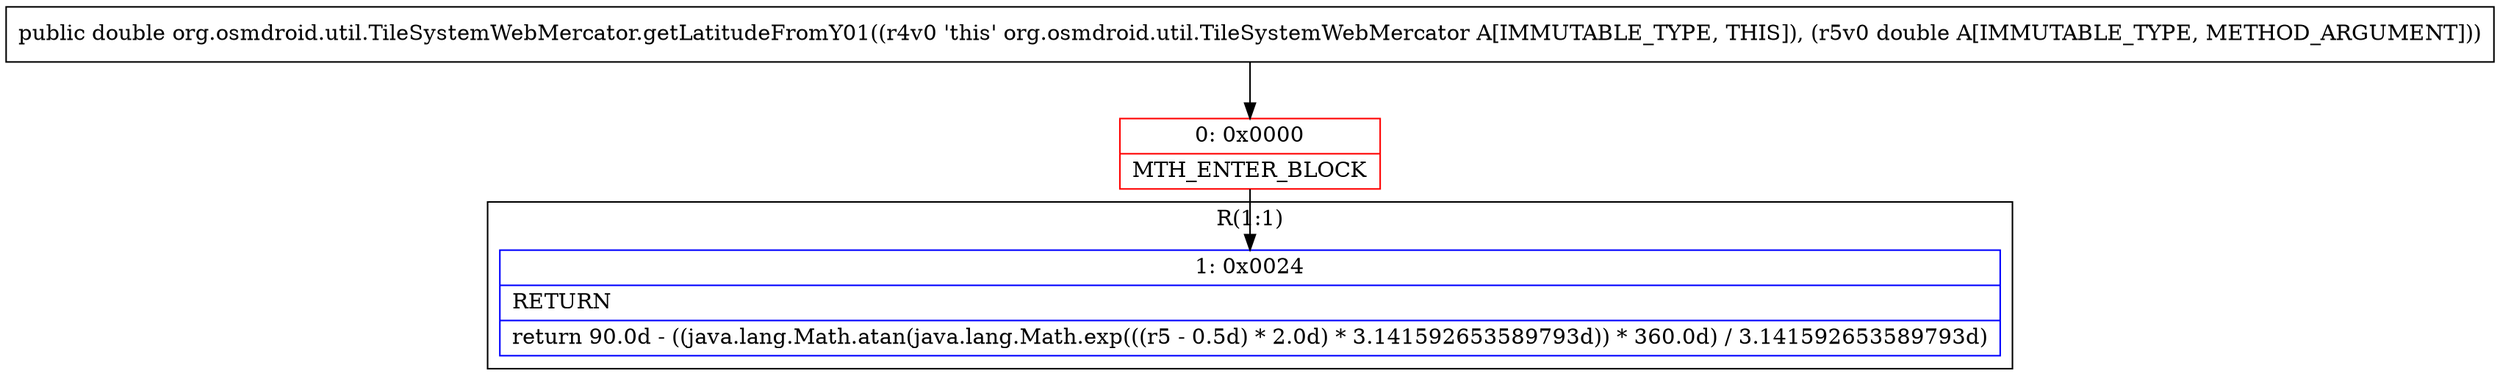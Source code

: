 digraph "CFG fororg.osmdroid.util.TileSystemWebMercator.getLatitudeFromY01(D)D" {
subgraph cluster_Region_1225891407 {
label = "R(1:1)";
node [shape=record,color=blue];
Node_1 [shape=record,label="{1\:\ 0x0024|RETURN\l|return 90.0d \- ((java.lang.Math.atan(java.lang.Math.exp(((r5 \- 0.5d) * 2.0d) * 3.141592653589793d)) * 360.0d) \/ 3.141592653589793d)\l}"];
}
Node_0 [shape=record,color=red,label="{0\:\ 0x0000|MTH_ENTER_BLOCK\l}"];
MethodNode[shape=record,label="{public double org.osmdroid.util.TileSystemWebMercator.getLatitudeFromY01((r4v0 'this' org.osmdroid.util.TileSystemWebMercator A[IMMUTABLE_TYPE, THIS]), (r5v0 double A[IMMUTABLE_TYPE, METHOD_ARGUMENT])) }"];
MethodNode -> Node_0;
Node_0 -> Node_1;
}

